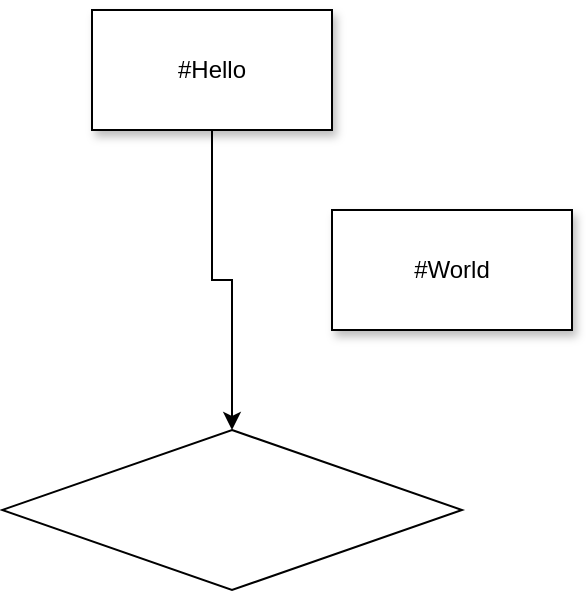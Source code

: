 <mxfile>
    <diagram id="kAb9hbkR4sBasRO3PMYV" name="Page-1">
        <mxGraphModel dx="658" dy="1585" grid="1" gridSize="10" guides="1" tooltips="1" connect="1" arrows="1" fold="1" page="1" pageScale="1" pageWidth="850" pageHeight="1100" math="0" shadow="0">
            <root>
                <mxCell id="0"/>
                <mxCell id="1" parent="0"/>
                <mxCell id="2" value="#Hello" style="rounded=0;whiteSpace=wrap;html=1;verticalAlign=middle;shadow=1;" parent="1" vertex="1">
                    <mxGeometry x="220" y="-510" width="120" height="60" as="geometry"/>
                </mxCell>
                <mxCell id="4" style="edgeStyle=orthogonalEdgeStyle;rounded=0;orthogonalLoop=1;jettySize=auto;html=1;entryX=0.5;entryY=0;entryDx=0;entryDy=0;" parent="1" source="2" target="3" edge="1">
                    <mxGeometry relative="1" as="geometry"/>
                </mxCell>
                <mxCell id="3" value="" style="rhombus;whiteSpace=wrap;html=1;" parent="1" vertex="1">
                    <mxGeometry x="175" y="-300" width="230" height="80" as="geometry"/>
                </mxCell>
                <mxCell id="6" value="#World" style="whiteSpace=wrap;html=1;shadow=1;verticalAlign=middle;" vertex="1" parent="1">
                    <mxGeometry x="340" y="-410" width="120" height="60" as="geometry"/>
                </mxCell>
            </root>
        </mxGraphModel>
    </diagram>
</mxfile>